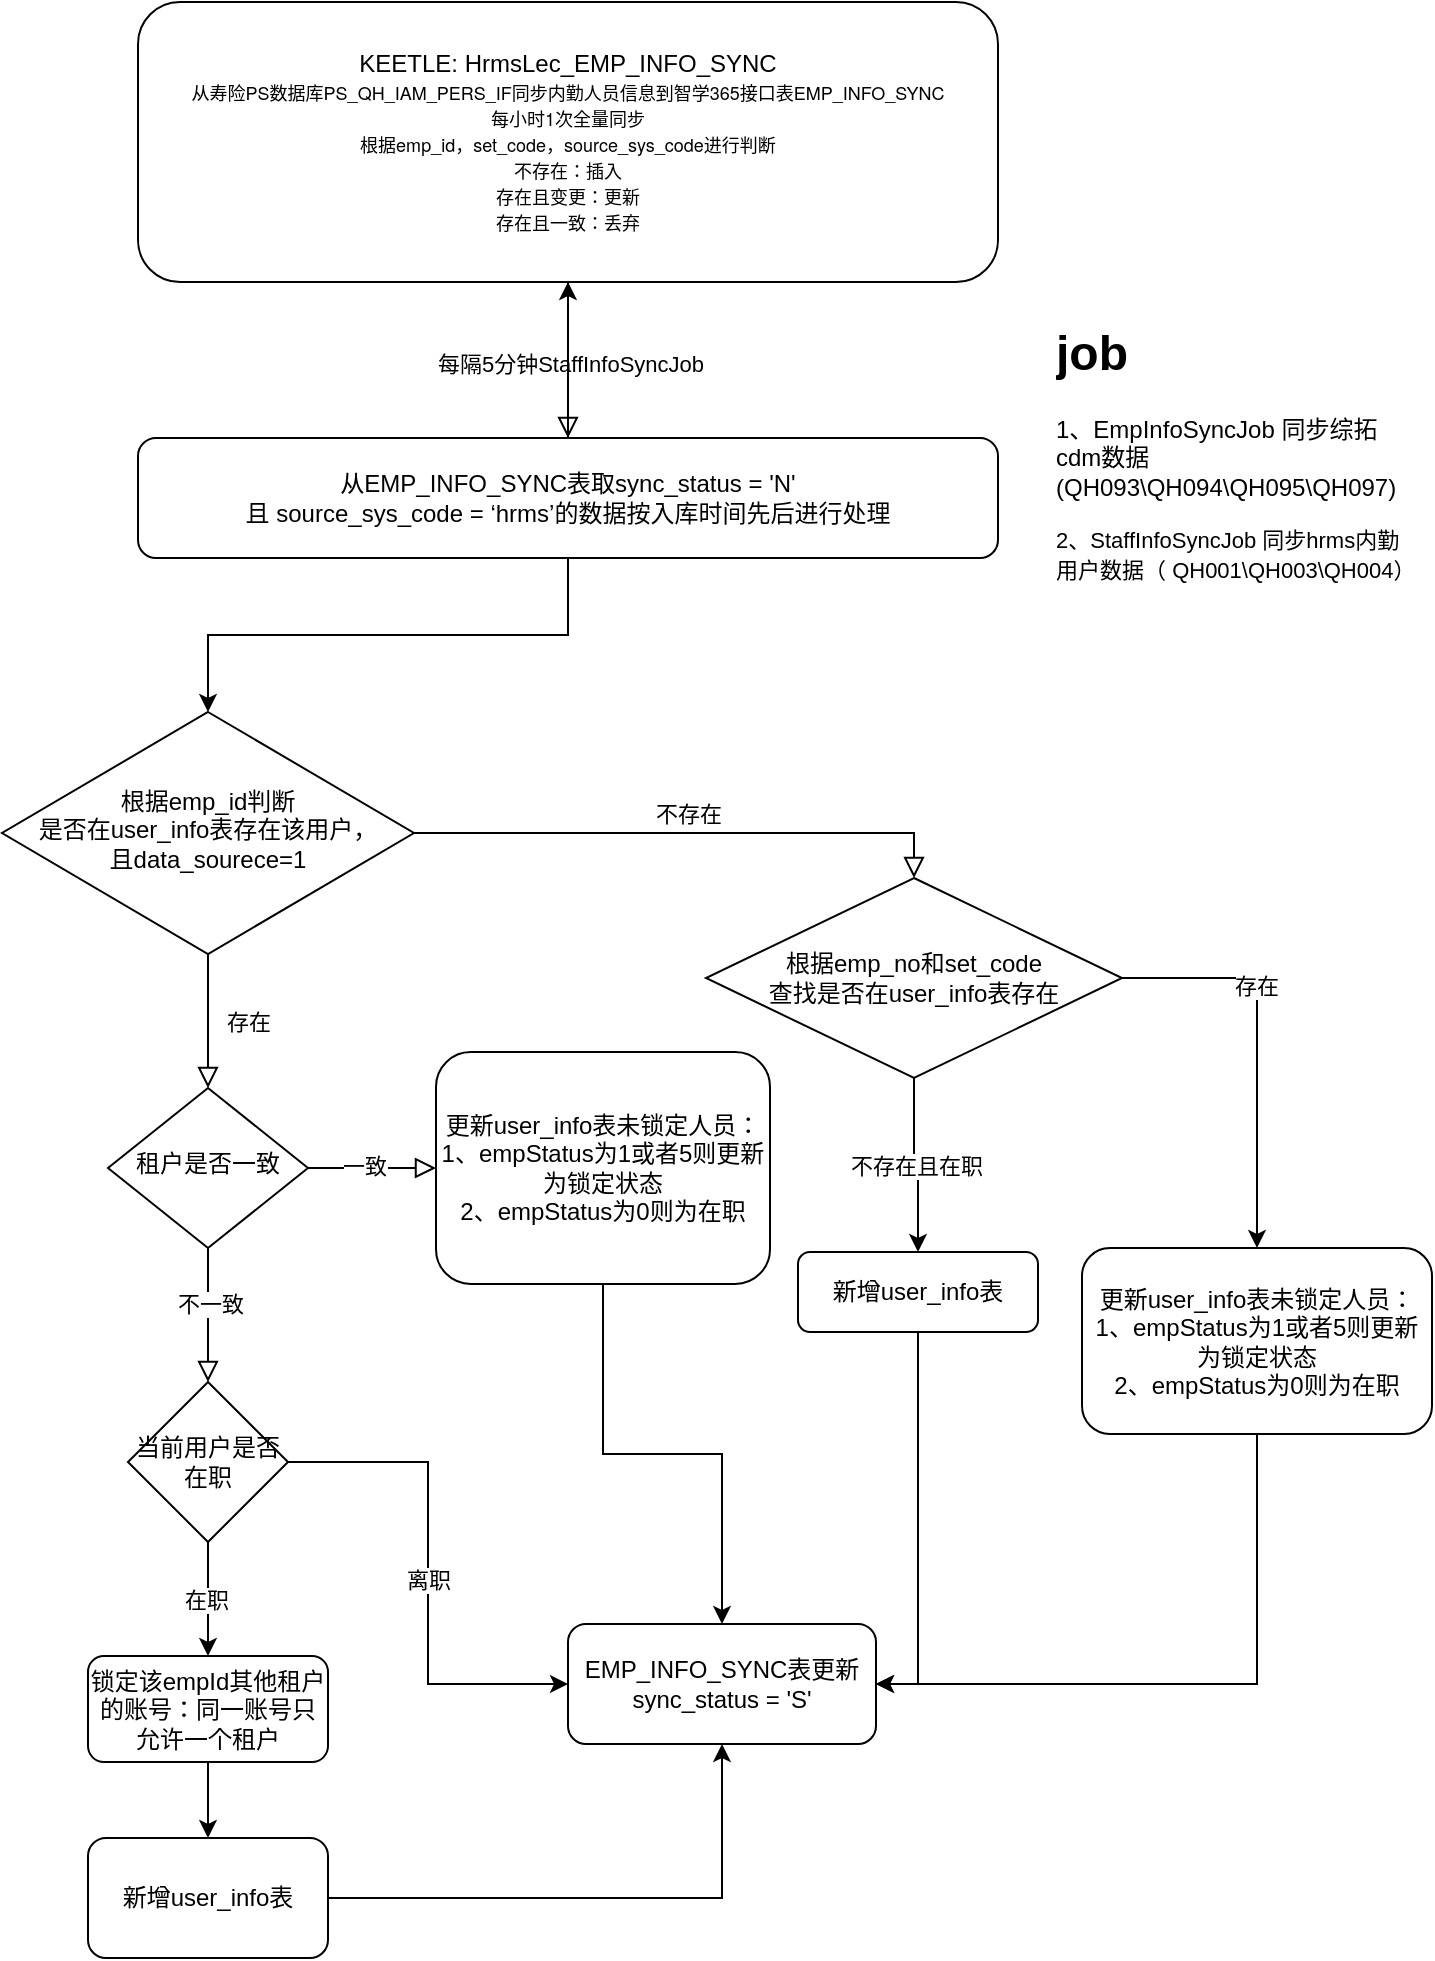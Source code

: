 <mxfile version="17.2.4" type="github" pages="2">
  <diagram id="C5RBs43oDa-KdzZeNtuy" name="员工hrms同步流程">
    <mxGraphModel dx="1581" dy="1031" grid="0" gridSize="10" guides="1" tooltips="1" connect="1" arrows="1" fold="1" page="1" pageScale="1" pageWidth="827" pageHeight="1169" math="0" shadow="0">
      <root>
        <mxCell id="WIyWlLk6GJQsqaUBKTNV-0" />
        <mxCell id="WIyWlLk6GJQsqaUBKTNV-1" parent="WIyWlLk6GJQsqaUBKTNV-0" />
        <mxCell id="WIyWlLk6GJQsqaUBKTNV-2" value="" style="rounded=0;html=1;jettySize=auto;orthogonalLoop=1;fontSize=11;endArrow=block;endFill=0;endSize=8;strokeWidth=1;shadow=0;labelBackgroundColor=none;edgeStyle=orthogonalEdgeStyle;entryX=0.5;entryY=0;entryDx=0;entryDy=0;" parent="WIyWlLk6GJQsqaUBKTNV-1" source="WIyWlLk6GJQsqaUBKTNV-3" target="9_jM3iiqcL8lOvuprvXK-1" edge="1">
          <mxGeometry relative="1" as="geometry" />
        </mxCell>
        <mxCell id="9_jM3iiqcL8lOvuprvXK-0" value="每隔5分钟StaffInfoSyncJob" style="edgeLabel;html=1;align=center;verticalAlign=middle;resizable=0;points=[];" vertex="1" connectable="0" parent="WIyWlLk6GJQsqaUBKTNV-2">
          <mxGeometry x="0.034" y="1" relative="1" as="geometry">
            <mxPoint as="offset" />
          </mxGeometry>
        </mxCell>
        <mxCell id="WIyWlLk6GJQsqaUBKTNV-3" value="KEETLE: HrmsLec_EMP_INFO_SYNC&lt;br&gt;&lt;p class=&quot;p1&quot; style=&quot;margin: 0px ; font-stretch: normal ; font-size: 9px ; line-height: normal ; font-family: &amp;#34;helvetica neue&amp;#34;&quot;&gt;从寿险PS数据库PS_QH_IAM_PERS_IF同步内勤人员信息到智学365接口表EMP_INFO_SYNC&lt;/p&gt;&lt;p class=&quot;p1&quot; style=&quot;margin: 0px ; font-stretch: normal ; font-size: 9px ; line-height: normal ; font-family: &amp;#34;helvetica neue&amp;#34;&quot;&gt;每小时1次全量同步&lt;/p&gt;&lt;p class=&quot;p1&quot; style=&quot;margin: 0px ; font-stretch: normal ; font-size: 9px ; line-height: normal ; font-family: &amp;#34;helvetica neue&amp;#34;&quot;&gt;根据emp_id，set_code，source_sys_code进行判断&lt;/p&gt;&lt;p class=&quot;p1&quot; style=&quot;margin: 0px ; font-stretch: normal ; font-size: 9px ; line-height: normal ; font-family: &amp;#34;helvetica neue&amp;#34;&quot;&gt;不存在：插入&lt;/p&gt;&lt;p class=&quot;p1&quot; style=&quot;margin: 0px ; font-stretch: normal ; font-size: 9px ; line-height: normal ; font-family: &amp;#34;helvetica neue&amp;#34;&quot;&gt;存在且变更：更新&lt;/p&gt;&lt;p class=&quot;p1&quot; style=&quot;margin: 0px ; font-stretch: normal ; font-size: 9px ; line-height: normal ; font-family: &amp;#34;helvetica neue&amp;#34;&quot;&gt;存在且一致：丢弃&lt;/p&gt;" style="rounded=1;whiteSpace=wrap;html=1;fontSize=12;glass=0;strokeWidth=1;shadow=0;" parent="WIyWlLk6GJQsqaUBKTNV-1" vertex="1">
          <mxGeometry x="160" y="20" width="430" height="140" as="geometry" />
        </mxCell>
        <mxCell id="WIyWlLk6GJQsqaUBKTNV-4" value="存在" style="rounded=0;html=1;jettySize=auto;orthogonalLoop=1;fontSize=11;endArrow=block;endFill=0;endSize=8;strokeWidth=1;shadow=0;labelBackgroundColor=none;edgeStyle=orthogonalEdgeStyle;" parent="WIyWlLk6GJQsqaUBKTNV-1" source="WIyWlLk6GJQsqaUBKTNV-6" target="WIyWlLk6GJQsqaUBKTNV-10" edge="1">
          <mxGeometry y="20" relative="1" as="geometry">
            <mxPoint as="offset" />
          </mxGeometry>
        </mxCell>
        <mxCell id="WIyWlLk6GJQsqaUBKTNV-5" value="不存在" style="edgeStyle=orthogonalEdgeStyle;rounded=0;html=1;jettySize=auto;orthogonalLoop=1;fontSize=11;endArrow=block;endFill=0;endSize=8;strokeWidth=1;shadow=0;labelBackgroundColor=none;entryX=0.5;entryY=0;entryDx=0;entryDy=0;" parent="WIyWlLk6GJQsqaUBKTNV-1" source="WIyWlLk6GJQsqaUBKTNV-6" target="9_jM3iiqcL8lOvuprvXK-3" edge="1">
          <mxGeometry y="10" relative="1" as="geometry">
            <mxPoint as="offset" />
          </mxGeometry>
        </mxCell>
        <mxCell id="WIyWlLk6GJQsqaUBKTNV-6" value="根据emp_id判断&lt;br&gt;是否在user_info表存在该用户，&lt;br&gt;且data_sourece=1" style="rhombus;whiteSpace=wrap;html=1;shadow=0;fontFamily=Helvetica;fontSize=12;align=center;strokeWidth=1;spacing=6;spacingTop=-4;" parent="WIyWlLk6GJQsqaUBKTNV-1" vertex="1">
          <mxGeometry x="92" y="375" width="206" height="121" as="geometry" />
        </mxCell>
        <mxCell id="9_jM3iiqcL8lOvuprvXK-31" style="edgeStyle=orthogonalEdgeStyle;rounded=0;orthogonalLoop=1;jettySize=auto;html=1;exitX=0.5;exitY=1;exitDx=0;exitDy=0;entryX=1;entryY=0.5;entryDx=0;entryDy=0;" edge="1" parent="WIyWlLk6GJQsqaUBKTNV-1" source="WIyWlLk6GJQsqaUBKTNV-7" target="9_jM3iiqcL8lOvuprvXK-22">
          <mxGeometry relative="1" as="geometry">
            <mxPoint x="580" y="824" as="targetPoint" />
          </mxGeometry>
        </mxCell>
        <mxCell id="WIyWlLk6GJQsqaUBKTNV-7" value="新增user_info表" style="rounded=1;whiteSpace=wrap;html=1;fontSize=12;glass=0;strokeWidth=1;shadow=0;" parent="WIyWlLk6GJQsqaUBKTNV-1" vertex="1">
          <mxGeometry x="490" y="645" width="120" height="40" as="geometry" />
        </mxCell>
        <mxCell id="WIyWlLk6GJQsqaUBKTNV-8" value="" style="rounded=0;html=1;jettySize=auto;orthogonalLoop=1;fontSize=11;endArrow=block;endFill=0;endSize=8;strokeWidth=1;shadow=0;labelBackgroundColor=none;edgeStyle=orthogonalEdgeStyle;entryX=0.5;entryY=0;entryDx=0;entryDy=0;" parent="WIyWlLk6GJQsqaUBKTNV-1" source="WIyWlLk6GJQsqaUBKTNV-10" target="9_jM3iiqcL8lOvuprvXK-9" edge="1">
          <mxGeometry x="0.333" y="20" relative="1" as="geometry">
            <mxPoint as="offset" />
          </mxGeometry>
        </mxCell>
        <mxCell id="9_jM3iiqcL8lOvuprvXK-13" value="不一致" style="edgeLabel;html=1;align=center;verticalAlign=middle;resizable=0;points=[];" vertex="1" connectable="0" parent="WIyWlLk6GJQsqaUBKTNV-8">
          <mxGeometry x="-0.18" y="1" relative="1" as="geometry">
            <mxPoint as="offset" />
          </mxGeometry>
        </mxCell>
        <mxCell id="WIyWlLk6GJQsqaUBKTNV-9" value="" style="edgeStyle=orthogonalEdgeStyle;rounded=0;html=1;jettySize=auto;orthogonalLoop=1;fontSize=11;endArrow=block;endFill=0;endSize=8;strokeWidth=1;shadow=0;labelBackgroundColor=none;" parent="WIyWlLk6GJQsqaUBKTNV-1" source="WIyWlLk6GJQsqaUBKTNV-10" target="WIyWlLk6GJQsqaUBKTNV-12" edge="1">
          <mxGeometry y="10" relative="1" as="geometry">
            <mxPoint as="offset" />
          </mxGeometry>
        </mxCell>
        <mxCell id="9_jM3iiqcL8lOvuprvXK-12" value="一致" style="edgeLabel;html=1;align=center;verticalAlign=middle;resizable=0;points=[];" vertex="1" connectable="0" parent="WIyWlLk6GJQsqaUBKTNV-9">
          <mxGeometry x="-0.12" y="1" relative="1" as="geometry">
            <mxPoint as="offset" />
          </mxGeometry>
        </mxCell>
        <mxCell id="WIyWlLk6GJQsqaUBKTNV-10" value="租户是否一致" style="rhombus;whiteSpace=wrap;html=1;shadow=0;fontFamily=Helvetica;fontSize=12;align=center;strokeWidth=1;spacing=6;spacingTop=-4;" parent="WIyWlLk6GJQsqaUBKTNV-1" vertex="1">
          <mxGeometry x="145" y="563" width="100" height="80" as="geometry" />
        </mxCell>
        <mxCell id="WIyWlLk6GJQsqaUBKTNV-11" value="锁定该empId其他租户的账号：同一账号只允许一个租户" style="rounded=1;whiteSpace=wrap;html=1;fontSize=12;glass=0;strokeWidth=1;shadow=0;" parent="WIyWlLk6GJQsqaUBKTNV-1" vertex="1">
          <mxGeometry x="135" y="847" width="120" height="53" as="geometry" />
        </mxCell>
        <mxCell id="9_jM3iiqcL8lOvuprvXK-30" style="edgeStyle=orthogonalEdgeStyle;rounded=0;orthogonalLoop=1;jettySize=auto;html=1;exitX=0.5;exitY=1;exitDx=0;exitDy=0;" edge="1" parent="WIyWlLk6GJQsqaUBKTNV-1" source="WIyWlLk6GJQsqaUBKTNV-12" target="9_jM3iiqcL8lOvuprvXK-22">
          <mxGeometry relative="1" as="geometry" />
        </mxCell>
        <mxCell id="WIyWlLk6GJQsqaUBKTNV-12" value="更新user_info表未锁定人员：&lt;br&gt;1、empStatus为1或者5则更新为锁定状态&lt;br&gt;2、empStatus为0则为在职" style="rounded=1;whiteSpace=wrap;html=1;fontSize=12;glass=0;strokeWidth=1;shadow=0;" parent="WIyWlLk6GJQsqaUBKTNV-1" vertex="1">
          <mxGeometry x="309" y="545" width="167" height="116" as="geometry" />
        </mxCell>
        <mxCell id="9_jM3iiqcL8lOvuprvXK-2" style="edgeStyle=orthogonalEdgeStyle;rounded=0;orthogonalLoop=1;jettySize=auto;html=1;exitX=0.5;exitY=1;exitDx=0;exitDy=0;entryX=0.5;entryY=0;entryDx=0;entryDy=0;" edge="1" parent="WIyWlLk6GJQsqaUBKTNV-1" source="9_jM3iiqcL8lOvuprvXK-1" target="WIyWlLk6GJQsqaUBKTNV-6">
          <mxGeometry relative="1" as="geometry" />
        </mxCell>
        <mxCell id="Idnih1CApRtMllOuAX7U-0" value="" style="edgeStyle=orthogonalEdgeStyle;rounded=0;orthogonalLoop=1;jettySize=auto;html=1;" edge="1" parent="WIyWlLk6GJQsqaUBKTNV-1" source="9_jM3iiqcL8lOvuprvXK-1" target="WIyWlLk6GJQsqaUBKTNV-3">
          <mxGeometry relative="1" as="geometry" />
        </mxCell>
        <mxCell id="9_jM3iiqcL8lOvuprvXK-1" value="从EMP_INFO_SYNC表取sync_status = &#39;N&#39; &lt;br&gt;且 source_sys_code = ‘hrms’的数据按入库时间先后进行处理" style="rounded=1;whiteSpace=wrap;html=1;" vertex="1" parent="WIyWlLk6GJQsqaUBKTNV-1">
          <mxGeometry x="160" y="238" width="430" height="60" as="geometry" />
        </mxCell>
        <mxCell id="9_jM3iiqcL8lOvuprvXK-4" value="不存在且在职" style="edgeStyle=orthogonalEdgeStyle;rounded=0;orthogonalLoop=1;jettySize=auto;html=1;exitX=0.5;exitY=1;exitDx=0;exitDy=0;entryX=0.5;entryY=0;entryDx=0;entryDy=0;" edge="1" parent="WIyWlLk6GJQsqaUBKTNV-1" source="9_jM3iiqcL8lOvuprvXK-3" target="WIyWlLk6GJQsqaUBKTNV-7">
          <mxGeometry relative="1" as="geometry" />
        </mxCell>
        <mxCell id="9_jM3iiqcL8lOvuprvXK-6" style="edgeStyle=orthogonalEdgeStyle;rounded=0;orthogonalLoop=1;jettySize=auto;html=1;exitX=1;exitY=0.5;exitDx=0;exitDy=0;entryX=0.5;entryY=0;entryDx=0;entryDy=0;" edge="1" parent="WIyWlLk6GJQsqaUBKTNV-1" source="9_jM3iiqcL8lOvuprvXK-3" target="9_jM3iiqcL8lOvuprvXK-5">
          <mxGeometry relative="1" as="geometry" />
        </mxCell>
        <mxCell id="9_jM3iiqcL8lOvuprvXK-20" value="存在" style="edgeLabel;html=1;align=center;verticalAlign=middle;resizable=0;points=[];" vertex="1" connectable="0" parent="9_jM3iiqcL8lOvuprvXK-6">
          <mxGeometry x="-0.342" y="-3" relative="1" as="geometry">
            <mxPoint y="1" as="offset" />
          </mxGeometry>
        </mxCell>
        <mxCell id="9_jM3iiqcL8lOvuprvXK-3" value="根据emp_no和set_code&lt;br&gt;查找是否在user_info表存在" style="rhombus;whiteSpace=wrap;html=1;" vertex="1" parent="WIyWlLk6GJQsqaUBKTNV-1">
          <mxGeometry x="444" y="458" width="208" height="100" as="geometry" />
        </mxCell>
        <mxCell id="9_jM3iiqcL8lOvuprvXK-32" style="edgeStyle=orthogonalEdgeStyle;rounded=0;orthogonalLoop=1;jettySize=auto;html=1;exitX=0.5;exitY=1;exitDx=0;exitDy=0;entryX=1;entryY=0.5;entryDx=0;entryDy=0;" edge="1" parent="WIyWlLk6GJQsqaUBKTNV-1" source="9_jM3iiqcL8lOvuprvXK-5" target="9_jM3iiqcL8lOvuprvXK-22">
          <mxGeometry relative="1" as="geometry" />
        </mxCell>
        <mxCell id="9_jM3iiqcL8lOvuprvXK-5" value="更新user_info表未锁定人员：&lt;br&gt;1、empStatus为1或者5则更新为锁定状态&lt;br&gt;2、empStatus为0则为在职" style="rounded=1;whiteSpace=wrap;html=1;fontSize=12;glass=0;strokeWidth=1;shadow=0;" vertex="1" parent="WIyWlLk6GJQsqaUBKTNV-1">
          <mxGeometry x="632" y="643" width="175" height="93" as="geometry" />
        </mxCell>
        <mxCell id="9_jM3iiqcL8lOvuprvXK-14" value="" style="edgeStyle=orthogonalEdgeStyle;rounded=0;orthogonalLoop=1;jettySize=auto;html=1;" edge="1" parent="WIyWlLk6GJQsqaUBKTNV-1" source="9_jM3iiqcL8lOvuprvXK-9" target="WIyWlLk6GJQsqaUBKTNV-11">
          <mxGeometry relative="1" as="geometry" />
        </mxCell>
        <mxCell id="9_jM3iiqcL8lOvuprvXK-15" value="在职" style="edgeLabel;html=1;align=center;verticalAlign=middle;resizable=0;points=[];" vertex="1" connectable="0" parent="9_jM3iiqcL8lOvuprvXK-14">
          <mxGeometry x="-0.009" y="-1" relative="1" as="geometry">
            <mxPoint y="1" as="offset" />
          </mxGeometry>
        </mxCell>
        <mxCell id="9_jM3iiqcL8lOvuprvXK-19" value="" style="edgeStyle=orthogonalEdgeStyle;rounded=0;orthogonalLoop=1;jettySize=auto;html=1;exitX=0.5;exitY=1;exitDx=0;exitDy=0;" edge="1" parent="WIyWlLk6GJQsqaUBKTNV-1" source="WIyWlLk6GJQsqaUBKTNV-11" target="9_jM3iiqcL8lOvuprvXK-18">
          <mxGeometry relative="1" as="geometry" />
        </mxCell>
        <mxCell id="9_jM3iiqcL8lOvuprvXK-28" value="" style="edgeStyle=orthogonalEdgeStyle;rounded=0;orthogonalLoop=1;jettySize=auto;html=1;entryX=0;entryY=0.5;entryDx=0;entryDy=0;" edge="1" parent="WIyWlLk6GJQsqaUBKTNV-1" source="9_jM3iiqcL8lOvuprvXK-9" target="9_jM3iiqcL8lOvuprvXK-22">
          <mxGeometry relative="1" as="geometry">
            <mxPoint x="321" y="750" as="targetPoint" />
          </mxGeometry>
        </mxCell>
        <mxCell id="9_jM3iiqcL8lOvuprvXK-29" value="离职" style="edgeLabel;html=1;align=center;verticalAlign=middle;resizable=0;points=[];" vertex="1" connectable="0" parent="9_jM3iiqcL8lOvuprvXK-28">
          <mxGeometry x="0.023" relative="1" as="geometry">
            <mxPoint as="offset" />
          </mxGeometry>
        </mxCell>
        <mxCell id="9_jM3iiqcL8lOvuprvXK-9" value="当前用户是否在职" style="rhombus;whiteSpace=wrap;html=1;" vertex="1" parent="WIyWlLk6GJQsqaUBKTNV-1">
          <mxGeometry x="155" y="710" width="80" height="80" as="geometry" />
        </mxCell>
        <mxCell id="9_jM3iiqcL8lOvuprvXK-23" value="" style="edgeStyle=orthogonalEdgeStyle;rounded=0;orthogonalLoop=1;jettySize=auto;html=1;" edge="1" parent="WIyWlLk6GJQsqaUBKTNV-1" source="9_jM3iiqcL8lOvuprvXK-18" target="9_jM3iiqcL8lOvuprvXK-22">
          <mxGeometry relative="1" as="geometry" />
        </mxCell>
        <mxCell id="9_jM3iiqcL8lOvuprvXK-18" value="&lt;span&gt;新增user_info表&lt;/span&gt;" style="rounded=1;whiteSpace=wrap;html=1;" vertex="1" parent="WIyWlLk6GJQsqaUBKTNV-1">
          <mxGeometry x="135" y="938" width="120" height="60" as="geometry" />
        </mxCell>
        <mxCell id="9_jM3iiqcL8lOvuprvXK-22" value="&lt;span&gt;EMP_INFO_SYNC表更新sync_status = &#39;S&#39;&lt;/span&gt;" style="whiteSpace=wrap;html=1;rounded=1;" vertex="1" parent="WIyWlLk6GJQsqaUBKTNV-1">
          <mxGeometry x="375" y="831" width="154" height="60" as="geometry" />
        </mxCell>
        <mxCell id="9_jM3iiqcL8lOvuprvXK-34" value="&lt;h1&gt;job&lt;/h1&gt;&lt;p&gt;1、EmpInfoSyncJob 同步综拓cdm数据(QH093\QH094\QH095\QH097)&lt;/p&gt;&lt;span style=&quot;font-size: 11px ; text-align: center ; background-color: rgb(255 , 255 , 255)&quot;&gt;2、StaffInfoSyncJob 同步hrms内勤用户数据（&lt;span style=&quot;white-space: pre&quot;&gt;	&lt;/span&gt;QH001\QH003\QH004）&lt;/span&gt;" style="text;html=1;strokeColor=none;fillColor=none;spacing=5;spacingTop=-20;whiteSpace=wrap;overflow=hidden;rounded=0;" vertex="1" parent="WIyWlLk6GJQsqaUBKTNV-1">
          <mxGeometry x="614" y="176" width="190" height="154" as="geometry" />
        </mxCell>
      </root>
    </mxGraphModel>
  </diagram>
  <diagram id="liws4K1tagBJfZlz7Us_" name="综拓cdm外勤人员同步">
    <mxGraphModel dx="1186" dy="773" grid="0" gridSize="10" guides="1" tooltips="1" connect="1" arrows="1" fold="1" page="1" pageScale="1" pageWidth="827" pageHeight="1169" math="0" shadow="0">
      <root>
        <mxCell id="0" />
        <mxCell id="1" parent="0" />
        <mxCell id="c9BX9S70eFqiN0f9QsAy-2" value="" style="edgeStyle=orthogonalEdgeStyle;rounded=0;orthogonalLoop=1;jettySize=auto;html=1;" edge="1" parent="1" source="FFrO4ZoEsAHjxFRXpdlV-1" target="c9BX9S70eFqiN0f9QsAy-1">
          <mxGeometry relative="1" as="geometry" />
        </mxCell>
        <mxCell id="Sgp9LqqUdu7XOwMpjHFr-1" value="每隔5分钟EmpInfoSyncJob" style="edgeLabel;html=1;align=center;verticalAlign=middle;resizable=0;points=[];" vertex="1" connectable="0" parent="c9BX9S70eFqiN0f9QsAy-2">
          <mxGeometry x="-0.26" y="3" relative="1" as="geometry">
            <mxPoint as="offset" />
          </mxGeometry>
        </mxCell>
        <mxCell id="FFrO4ZoEsAHjxFRXpdlV-1" value="KEETLE: CdmLec_EMP_INFO_SYNC&lt;br&gt;&lt;p class=&quot;p1&quot; style=&quot;margin: 0px ; font-stretch: normal ; font-size: 9px ; line-height: normal ; font-family: &amp;#34;helvetica neue&amp;#34;&quot;&gt;从综拓数据管理平台机构信息表CDM_AGENT_INFO同步数据到智学365接口表&lt;/p&gt;&lt;p class=&quot;p1&quot; style=&quot;margin: 0px ; font-stretch: normal ; font-size: 9px ; line-height: normal ; font-family: &amp;#34;helvetica neue&amp;#34;&quot;&gt;每小时1次全量同步&lt;/p&gt;&lt;p class=&quot;p1&quot; style=&quot;margin: 0px ; font-stretch: normal ; font-size: 9px ; line-height: normal ; font-family: &amp;#34;helvetica neue&amp;#34;&quot;&gt;根据emp_id，set_code，source_sys_code进行判断&lt;/p&gt;&lt;p class=&quot;p1&quot; style=&quot;margin: 0px ; font-stretch: normal ; font-size: 9px ; line-height: normal ; font-family: &amp;#34;helvetica neue&amp;#34;&quot;&gt;不存在：插入&lt;/p&gt;&lt;p class=&quot;p1&quot; style=&quot;margin: 0px ; font-stretch: normal ; font-size: 9px ; line-height: normal ; font-family: &amp;#34;helvetica neue&amp;#34;&quot;&gt;存在且变更：更新&lt;/p&gt;&lt;p class=&quot;p1&quot; style=&quot;margin: 0px ; font-stretch: normal ; font-size: 9px ; line-height: normal ; font-family: &amp;#34;helvetica neue&amp;#34;&quot;&gt;存在且一致：丢弃&lt;/p&gt;" style="rounded=1;whiteSpace=wrap;html=1;fontSize=12;glass=0;strokeWidth=1;shadow=0;" vertex="1" parent="1">
          <mxGeometry x="160" y="21" width="430" height="140" as="geometry" />
        </mxCell>
        <mxCell id="jP4z_z5BjK2OtkJrkfBH-4" value="" style="edgeStyle=orthogonalEdgeStyle;rounded=0;orthogonalLoop=1;jettySize=auto;html=1;" edge="1" parent="1" source="c9BX9S70eFqiN0f9QsAy-1" target="jP4z_z5BjK2OtkJrkfBH-2">
          <mxGeometry relative="1" as="geometry" />
        </mxCell>
        <mxCell id="jP4z_z5BjK2OtkJrkfBH-5" style="edgeStyle=orthogonalEdgeStyle;rounded=0;orthogonalLoop=1;jettySize=auto;html=1;exitX=0;exitY=0.5;exitDx=0;exitDy=0;entryX=0.6;entryY=0.033;entryDx=0;entryDy=0;entryPerimeter=0;" edge="1" parent="1" source="c9BX9S70eFqiN0f9QsAy-1" target="jP4z_z5BjK2OtkJrkfBH-1">
          <mxGeometry relative="1" as="geometry" />
        </mxCell>
        <mxCell id="jP4z_z5BjK2OtkJrkfBH-6" style="edgeStyle=orthogonalEdgeStyle;rounded=0;orthogonalLoop=1;jettySize=auto;html=1;exitX=1;exitY=0.5;exitDx=0;exitDy=0;entryX=0.5;entryY=0;entryDx=0;entryDy=0;" edge="1" parent="1" source="c9BX9S70eFqiN0f9QsAy-1" target="jP4z_z5BjK2OtkJrkfBH-3">
          <mxGeometry relative="1" as="geometry" />
        </mxCell>
        <mxCell id="c9BX9S70eFqiN0f9QsAy-1" value="从EMP_INFO_SYNC表取sync_status = &#39;N&#39; &lt;br&gt;且 source_sys_code = ‘cdm’的数据按入库时间先后进行处理" style="rounded=1;whiteSpace=wrap;html=1;" vertex="1" parent="1">
          <mxGeometry x="168.5" y="236" width="413" height="55" as="geometry" />
        </mxCell>
        <mxCell id="BD5CT0v6Qr62cVYvKzIK-2" value="" style="edgeStyle=orthogonalEdgeStyle;rounded=0;orthogonalLoop=1;jettySize=auto;html=1;" edge="1" parent="1" source="jP4z_z5BjK2OtkJrkfBH-1" target="BD5CT0v6Qr62cVYvKzIK-1">
          <mxGeometry relative="1" as="geometry" />
        </mxCell>
        <mxCell id="jP4z_z5BjK2OtkJrkfBH-1" value="根据员工号找出已上号的用户" style="rounded=1;whiteSpace=wrap;html=1;" vertex="1" parent="1">
          <mxGeometry x="76" y="369" width="120" height="60" as="geometry" />
        </mxCell>
        <mxCell id="BD5CT0v6Qr62cVYvKzIK-4" value="" style="edgeStyle=orthogonalEdgeStyle;rounded=0;orthogonalLoop=1;jettySize=auto;html=1;entryX=0.5;entryY=0;entryDx=0;entryDy=0;" edge="1" parent="1" source="jP4z_z5BjK2OtkJrkfBH-2" target="BD5CT0v6Qr62cVYvKzIK-1">
          <mxGeometry relative="1" as="geometry">
            <mxPoint x="375" y="509" as="targetPoint" />
          </mxGeometry>
        </mxCell>
        <mxCell id="jP4z_z5BjK2OtkJrkfBH-2" value="根据证件类型+证件号码找出未上号的用户" style="rounded=1;whiteSpace=wrap;html=1;" vertex="1" parent="1">
          <mxGeometry x="315" y="369" width="120" height="60" as="geometry" />
        </mxCell>
        <mxCell id="jP4z_z5BjK2OtkJrkfBH-8" value="" style="edgeStyle=orthogonalEdgeStyle;rounded=0;orthogonalLoop=1;jettySize=auto;html=1;" edge="1" parent="1" source="jP4z_z5BjK2OtkJrkfBH-3" target="jP4z_z5BjK2OtkJrkfBH-7">
          <mxGeometry relative="1" as="geometry" />
        </mxCell>
        <mxCell id="jP4z_z5BjK2OtkJrkfBH-9" value="在职" style="edgeLabel;html=1;align=center;verticalAlign=middle;resizable=0;points=[];" vertex="1" connectable="0" parent="jP4z_z5BjK2OtkJrkfBH-8">
          <mxGeometry x="-0.075" relative="1" as="geometry">
            <mxPoint as="offset" />
          </mxGeometry>
        </mxCell>
        <mxCell id="t5glH-LRRXoYykGPP1tD-2" value="" style="edgeStyle=orthogonalEdgeStyle;rounded=0;orthogonalLoop=1;jettySize=auto;html=1;" edge="1" parent="1" source="jP4z_z5BjK2OtkJrkfBH-3" target="t5glH-LRRXoYykGPP1tD-1">
          <mxGeometry relative="1" as="geometry" />
        </mxCell>
        <mxCell id="t5glH-LRRXoYykGPP1tD-3" value="非在职" style="edgeLabel;html=1;align=center;verticalAlign=middle;resizable=0;points=[];" vertex="1" connectable="0" parent="t5glH-LRRXoYykGPP1tD-2">
          <mxGeometry x="-0.075" y="2" relative="1" as="geometry">
            <mxPoint y="1" as="offset" />
          </mxGeometry>
        </mxCell>
        <mxCell id="jP4z_z5BjK2OtkJrkfBH-3" value="找出完全新增的员工信息" style="rounded=1;whiteSpace=wrap;html=1;" vertex="1" parent="1">
          <mxGeometry x="549" y="369" width="120" height="60" as="geometry" />
        </mxCell>
        <mxCell id="jP4z_z5BjK2OtkJrkfBH-7" value="写入user_info表&lt;br&gt;写入user_extend_info表" style="whiteSpace=wrap;html=1;rounded=1;" vertex="1" parent="1">
          <mxGeometry x="531.5" y="510" width="155" height="60" as="geometry" />
        </mxCell>
        <mxCell id="t5glH-LRRXoYykGPP1tD-1" value="&lt;span&gt;EMP_INFO_SYNC表更新sync_status = &#39;S&#39;&lt;/span&gt;" style="whiteSpace=wrap;html=1;rounded=1;" vertex="1" parent="1">
          <mxGeometry x="414" y="771" width="120" height="60" as="geometry" />
        </mxCell>
        <mxCell id="BD5CT0v6Qr62cVYvKzIK-5" style="edgeStyle=orthogonalEdgeStyle;rounded=0;orthogonalLoop=1;jettySize=auto;html=1;entryX=0;entryY=0.75;entryDx=0;entryDy=0;exitX=0.5;exitY=1;exitDx=0;exitDy=0;startArrow=none;" edge="1" parent="1" source="BD5CT0v6Qr62cVYvKzIK-6" target="t5glH-LRRXoYykGPP1tD-1">
          <mxGeometry relative="1" as="geometry" />
        </mxCell>
        <mxCell id="BD5CT0v6Qr62cVYvKzIK-8" value="" style="edgeStyle=orthogonalEdgeStyle;rounded=0;orthogonalLoop=1;jettySize=auto;html=1;" edge="1" parent="1" source="BD5CT0v6Qr62cVYvKzIK-1" target="BD5CT0v6Qr62cVYvKzIK-6">
          <mxGeometry relative="1" as="geometry" />
        </mxCell>
        <mxCell id="BD5CT0v6Qr62cVYvKzIK-1" value="用户状态已上号&lt;br&gt;更新user_extend_info表" style="whiteSpace=wrap;html=1;rounded=1;" vertex="1" parent="1">
          <mxGeometry x="184" y="559" width="141" height="60" as="geometry" />
        </mxCell>
        <mxCell id="BD5CT0v6Qr62cVYvKzIK-6" value="更新user_info表" style="whiteSpace=wrap;html=1;rounded=1;" vertex="1" parent="1">
          <mxGeometry x="184" y="672" width="141" height="60" as="geometry" />
        </mxCell>
      </root>
    </mxGraphModel>
  </diagram>
</mxfile>
